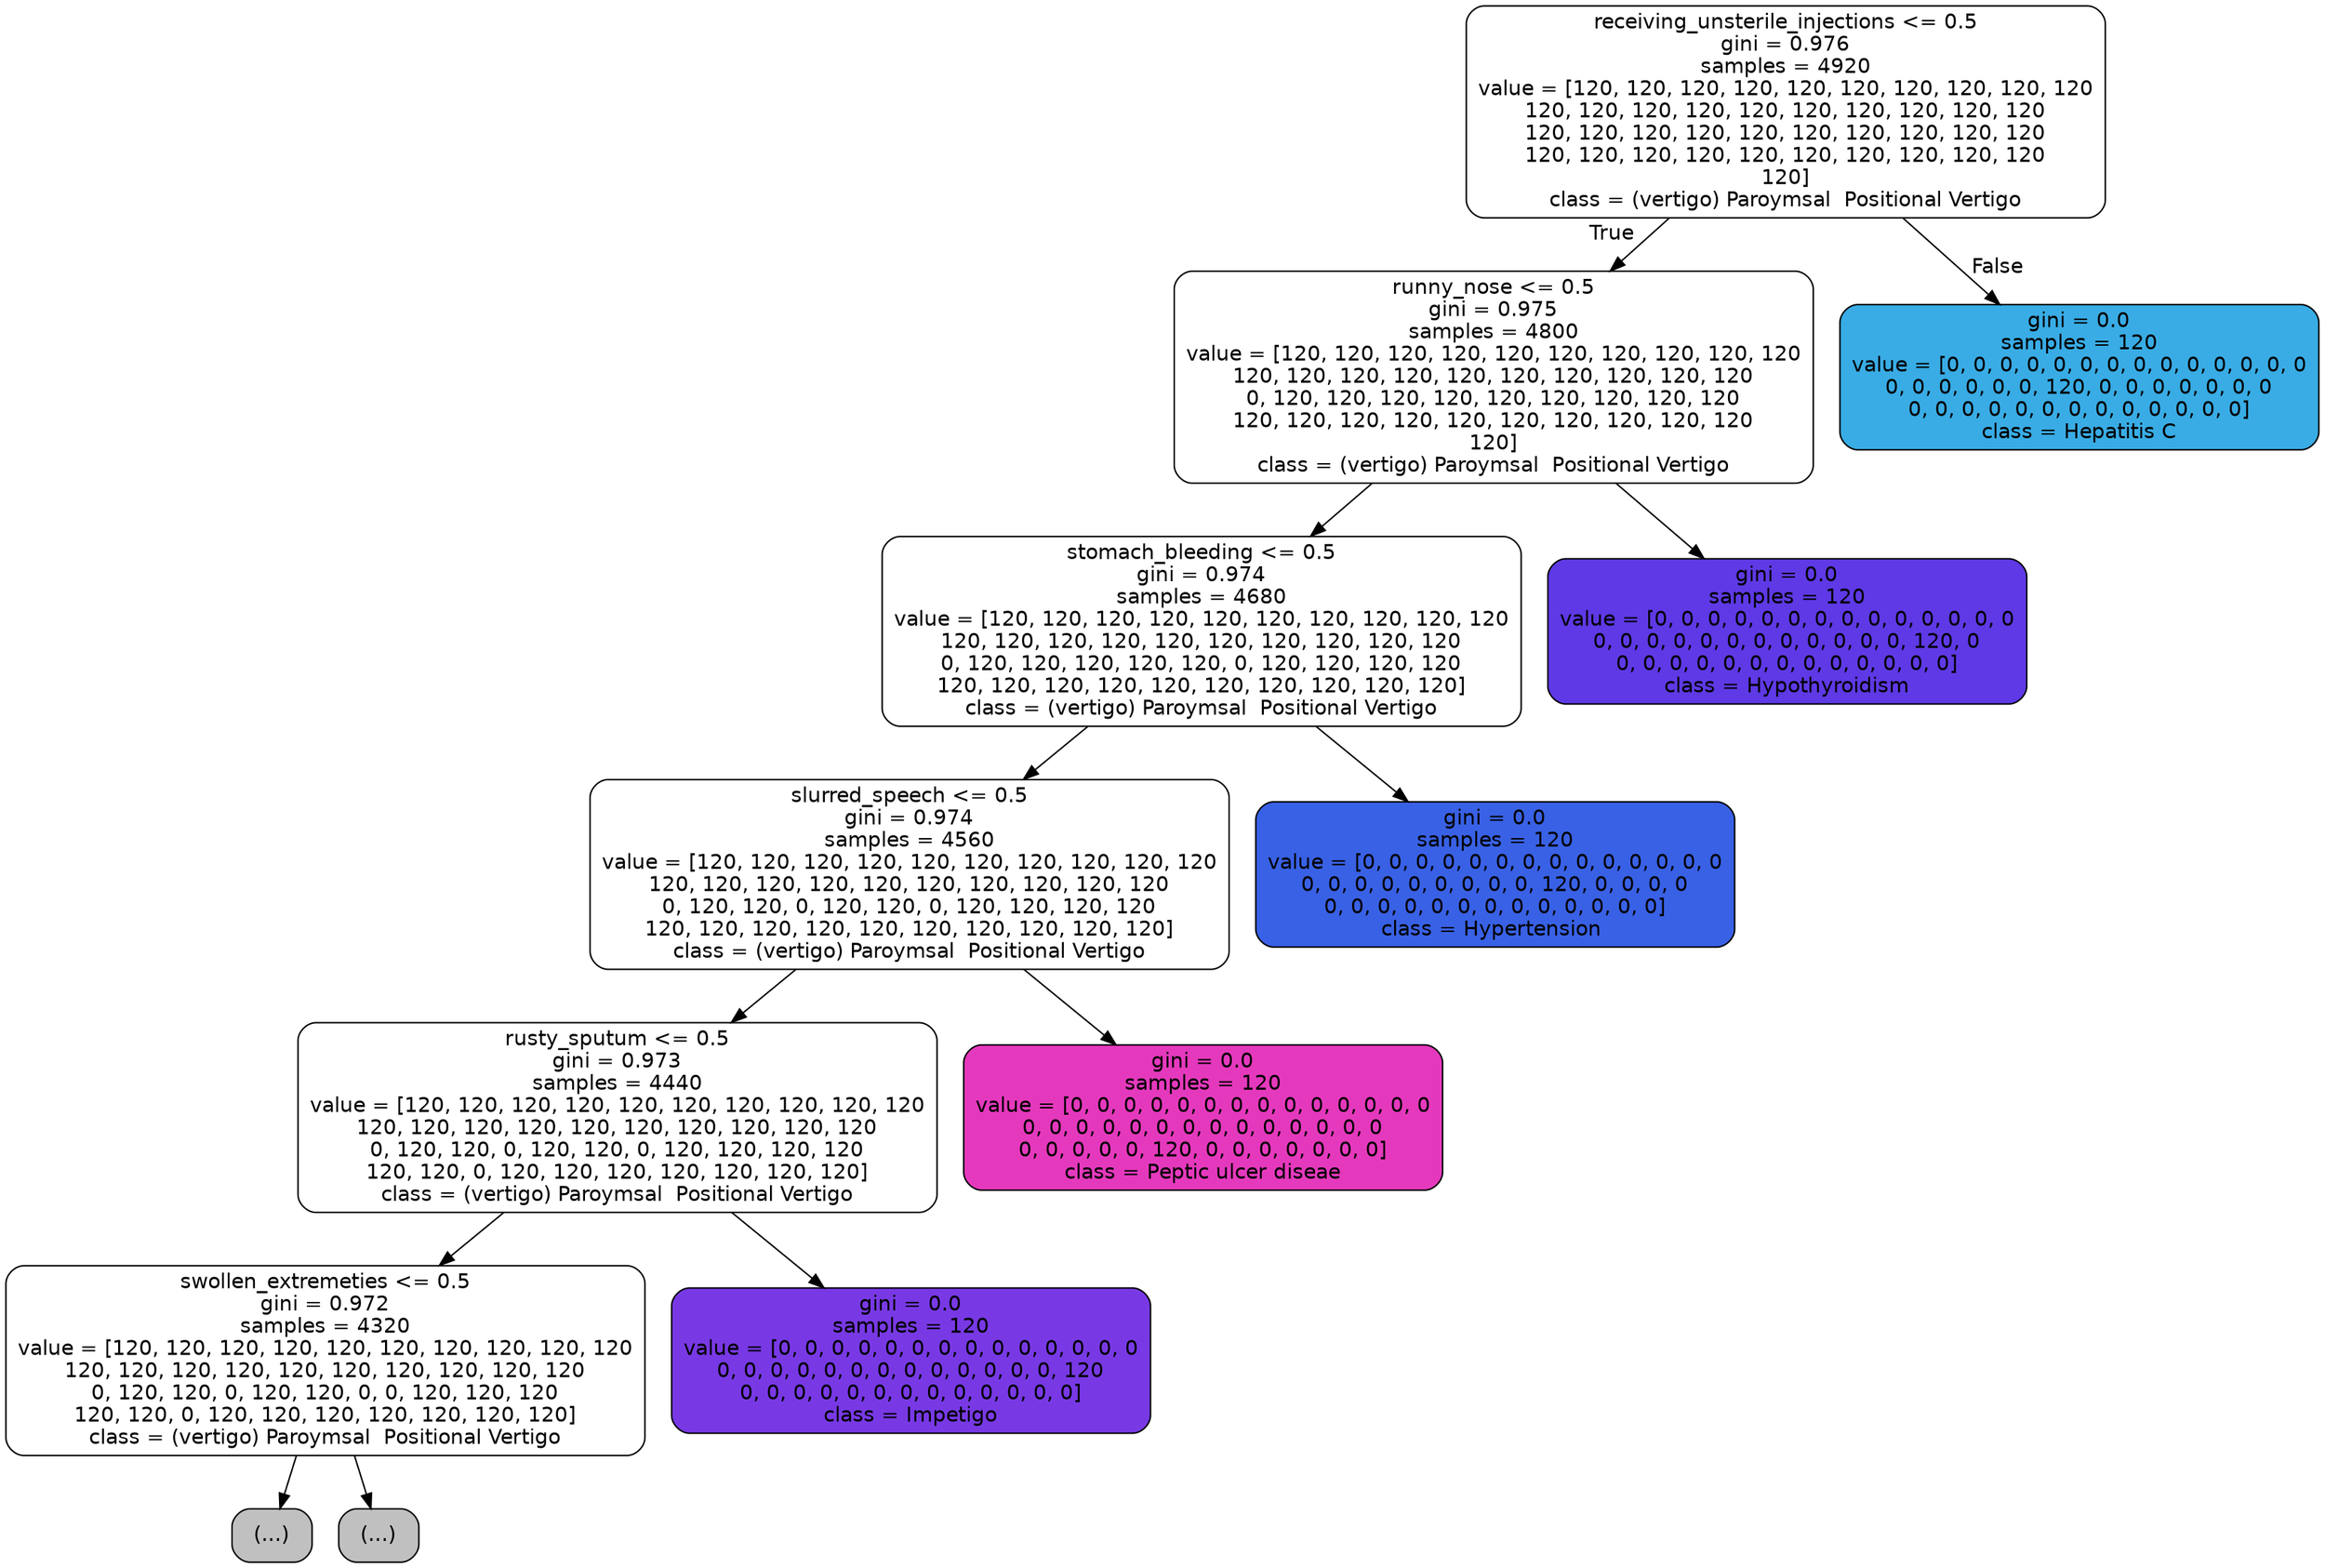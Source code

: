 digraph Tree {
node [shape=box, style="filled, rounded", color="black", fontname=helvetica] ;
edge [fontname=helvetica] ;
0 [label="receiving_unsterile_injections <= 0.5\ngini = 0.976\nsamples = 4920\nvalue = [120, 120, 120, 120, 120, 120, 120, 120, 120, 120\n120, 120, 120, 120, 120, 120, 120, 120, 120, 120\n120, 120, 120, 120, 120, 120, 120, 120, 120, 120\n120, 120, 120, 120, 120, 120, 120, 120, 120, 120\n120]\nclass = (vertigo) Paroymsal  Positional Vertigo", fillcolor="#ffffff"] ;
1 [label="runny_nose <= 0.5\ngini = 0.975\nsamples = 4800\nvalue = [120, 120, 120, 120, 120, 120, 120, 120, 120, 120\n120, 120, 120, 120, 120, 120, 120, 120, 120, 120\n0, 120, 120, 120, 120, 120, 120, 120, 120, 120\n120, 120, 120, 120, 120, 120, 120, 120, 120, 120\n120]\nclass = (vertigo) Paroymsal  Positional Vertigo", fillcolor="#ffffff"] ;
0 -> 1 [labeldistance=2.5, labelangle=45, headlabel="True"] ;
2 [label="stomach_bleeding <= 0.5\ngini = 0.974\nsamples = 4680\nvalue = [120, 120, 120, 120, 120, 120, 120, 120, 120, 120\n120, 120, 120, 120, 120, 120, 120, 120, 120, 120\n0, 120, 120, 120, 120, 120, 0, 120, 120, 120, 120\n120, 120, 120, 120, 120, 120, 120, 120, 120, 120]\nclass = (vertigo) Paroymsal  Positional Vertigo", fillcolor="#ffffff"] ;
1 -> 2 ;
3 [label="slurred_speech <= 0.5\ngini = 0.974\nsamples = 4560\nvalue = [120, 120, 120, 120, 120, 120, 120, 120, 120, 120\n120, 120, 120, 120, 120, 120, 120, 120, 120, 120\n0, 120, 120, 0, 120, 120, 0, 120, 120, 120, 120\n120, 120, 120, 120, 120, 120, 120, 120, 120, 120]\nclass = (vertigo) Paroymsal  Positional Vertigo", fillcolor="#ffffff"] ;
2 -> 3 ;
4 [label="rusty_sputum <= 0.5\ngini = 0.973\nsamples = 4440\nvalue = [120, 120, 120, 120, 120, 120, 120, 120, 120, 120\n120, 120, 120, 120, 120, 120, 120, 120, 120, 120\n0, 120, 120, 0, 120, 120, 0, 120, 120, 120, 120\n120, 120, 0, 120, 120, 120, 120, 120, 120, 120]\nclass = (vertigo) Paroymsal  Positional Vertigo", fillcolor="#ffffff"] ;
3 -> 4 ;
5 [label="swollen_extremeties <= 0.5\ngini = 0.972\nsamples = 4320\nvalue = [120, 120, 120, 120, 120, 120, 120, 120, 120, 120\n120, 120, 120, 120, 120, 120, 120, 120, 120, 120\n0, 120, 120, 0, 120, 120, 0, 0, 120, 120, 120\n120, 120, 0, 120, 120, 120, 120, 120, 120, 120]\nclass = (vertigo) Paroymsal  Positional Vertigo", fillcolor="#ffffff"] ;
4 -> 5 ;
6 [label="(...)", fillcolor="#C0C0C0"] ;
5 -> 6 ;
109 [label="(...)", fillcolor="#C0C0C0"] ;
5 -> 109 ;
110 [label="gini = 0.0\nsamples = 120\nvalue = [0, 0, 0, 0, 0, 0, 0, 0, 0, 0, 0, 0, 0, 0\n0, 0, 0, 0, 0, 0, 0, 0, 0, 0, 0, 0, 0, 120\n0, 0, 0, 0, 0, 0, 0, 0, 0, 0, 0, 0, 0]\nclass = Impetigo", fillcolor="#7839e5"] ;
4 -> 110 ;
111 [label="gini = 0.0\nsamples = 120\nvalue = [0, 0, 0, 0, 0, 0, 0, 0, 0, 0, 0, 0, 0, 0\n0, 0, 0, 0, 0, 0, 0, 0, 0, 0, 0, 0, 0, 0\n0, 0, 0, 0, 0, 120, 0, 0, 0, 0, 0, 0, 0]\nclass = Peptic ulcer diseae", fillcolor="#e539bd"] ;
3 -> 111 ;
112 [label="gini = 0.0\nsamples = 120\nvalue = [0, 0, 0, 0, 0, 0, 0, 0, 0, 0, 0, 0, 0, 0\n0, 0, 0, 0, 0, 0, 0, 0, 0, 120, 0, 0, 0, 0\n0, 0, 0, 0, 0, 0, 0, 0, 0, 0, 0, 0, 0]\nclass = Hypertension ", fillcolor="#3961e5"] ;
2 -> 112 ;
113 [label="gini = 0.0\nsamples = 120\nvalue = [0, 0, 0, 0, 0, 0, 0, 0, 0, 0, 0, 0, 0, 0\n0, 0, 0, 0, 0, 0, 0, 0, 0, 0, 0, 0, 120, 0\n0, 0, 0, 0, 0, 0, 0, 0, 0, 0, 0, 0, 0]\nclass = Hypothyroidism", fillcolor="#5e39e5"] ;
1 -> 113 ;
114 [label="gini = 0.0\nsamples = 120\nvalue = [0, 0, 0, 0, 0, 0, 0, 0, 0, 0, 0, 0, 0, 0\n0, 0, 0, 0, 0, 0, 120, 0, 0, 0, 0, 0, 0, 0\n0, 0, 0, 0, 0, 0, 0, 0, 0, 0, 0, 0, 0]\nclass = Hepatitis C", fillcolor="#39ace5"] ;
0 -> 114 [labeldistance=2.5, labelangle=-45, headlabel="False"] ;
}